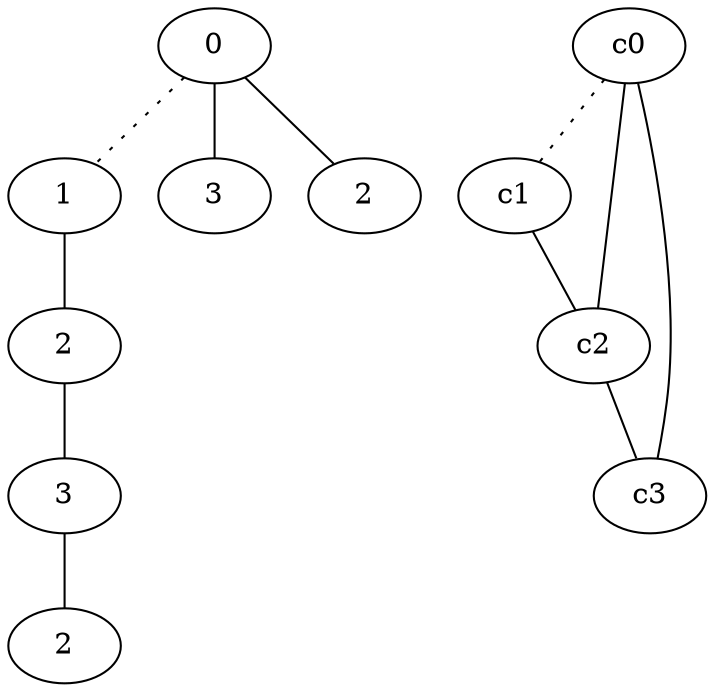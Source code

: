 graph {
a0[label=0];
a1[label=1];
a2[label=2];
a3[label=3];
a4[label=2];
a5[label=3];
a6[label=2];
a0 -- a1 [style=dotted];
a0 -- a5;
a0 -- a6;
a1 -- a2;
a2 -- a3;
a3 -- a4;
c0 -- c1 [style=dotted];
c0 -- c2;
c0 -- c3;
c1 -- c2;
c2 -- c3;
}
